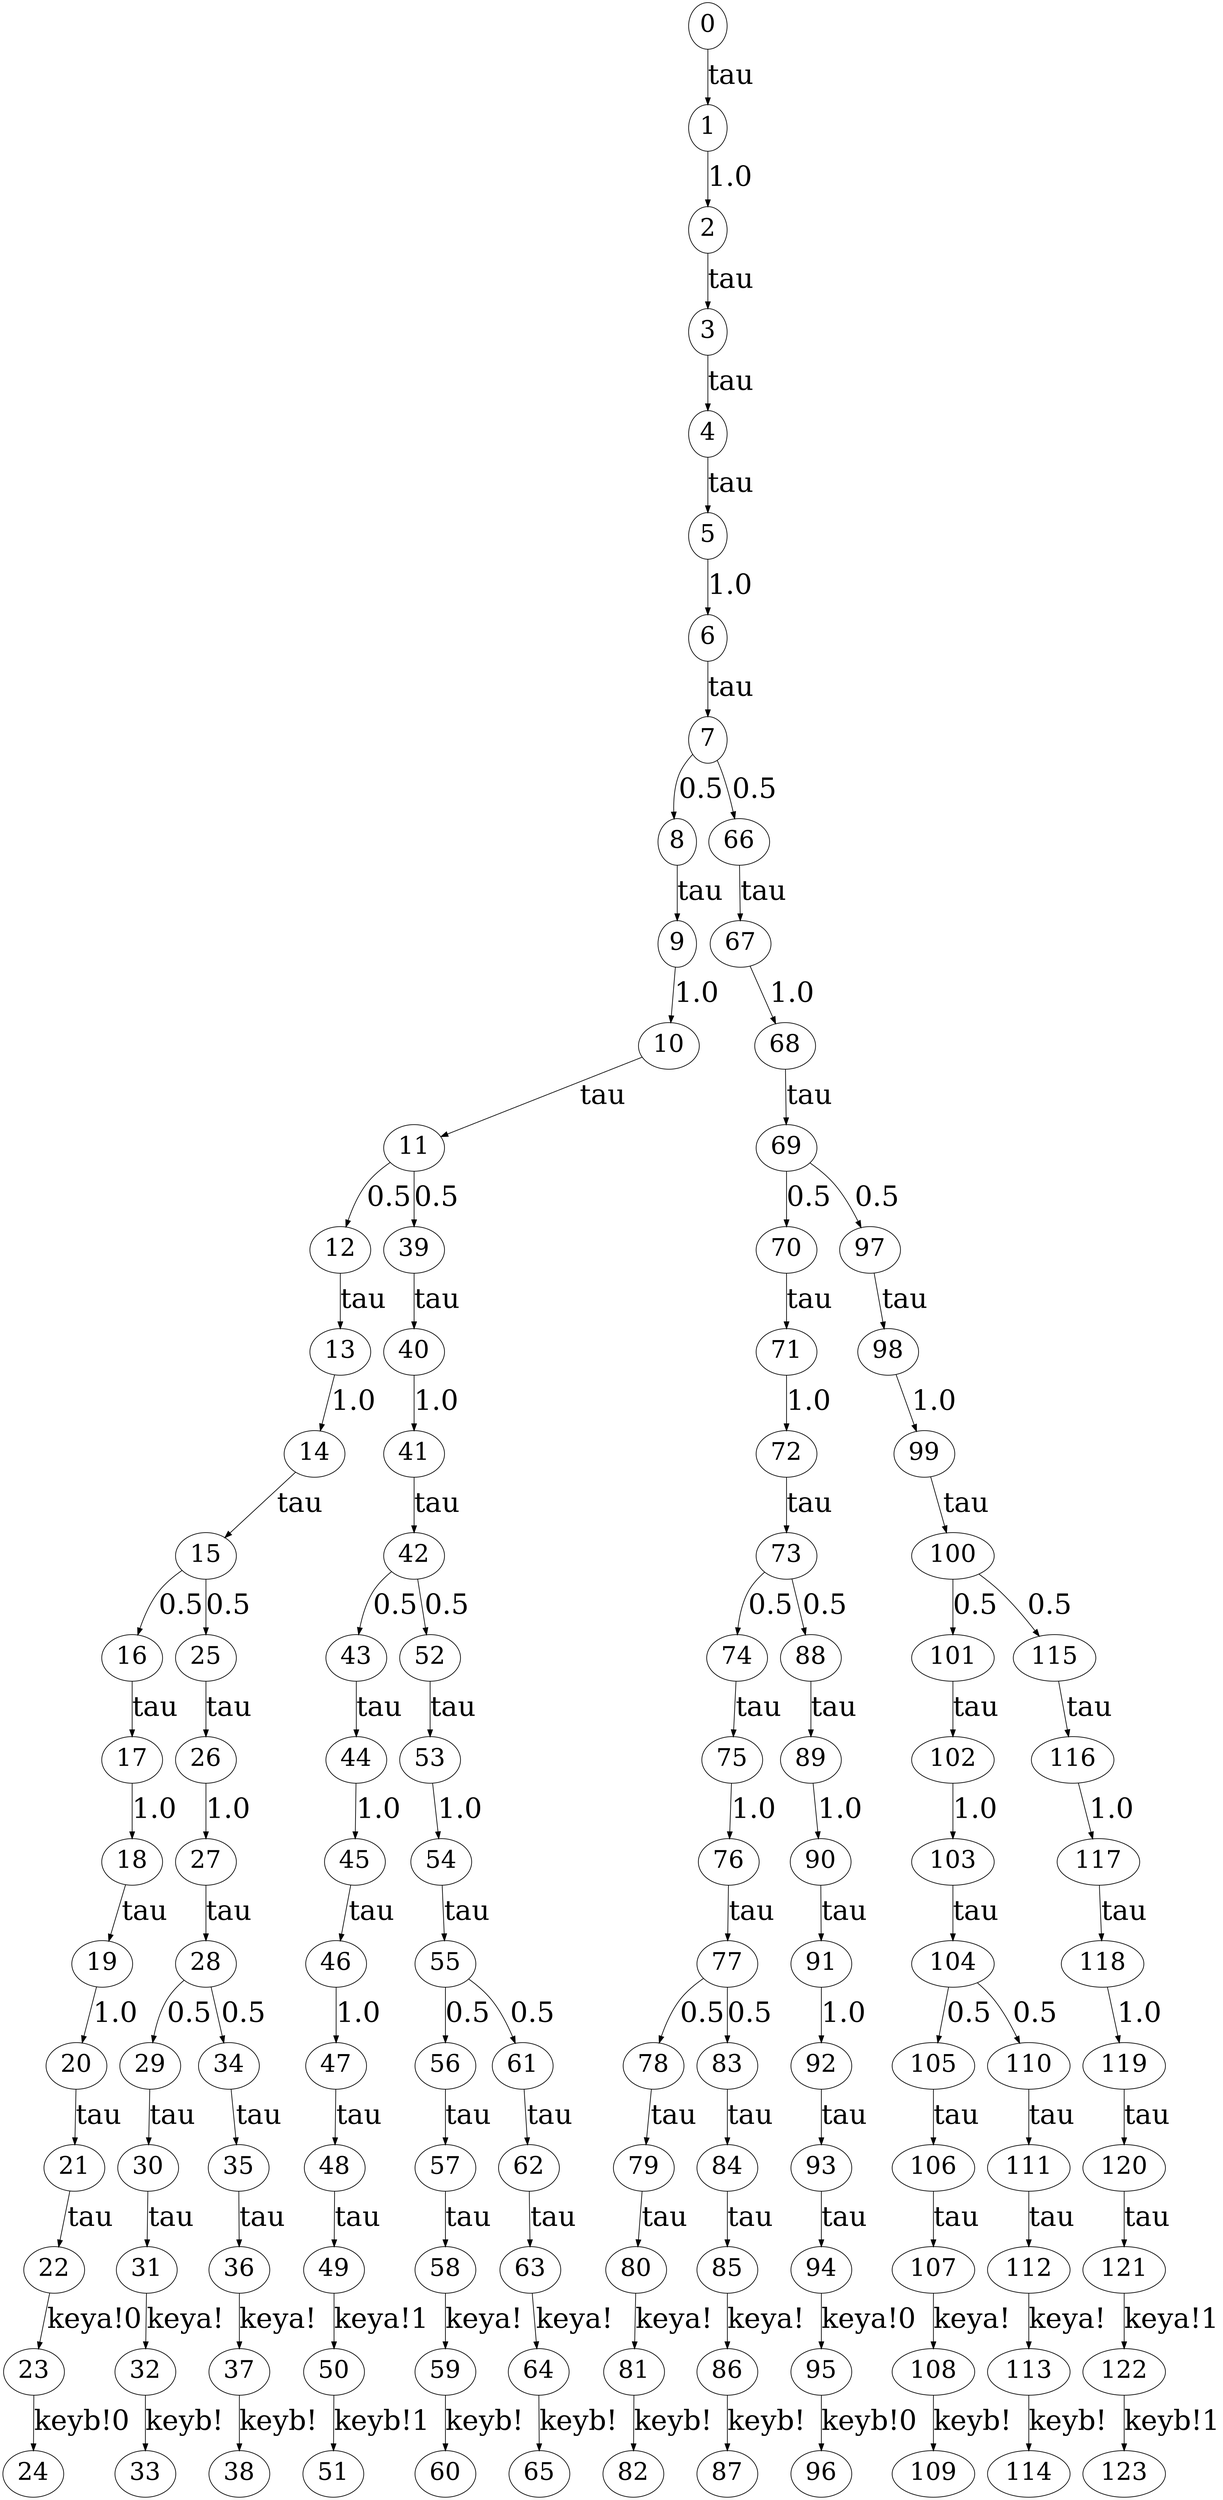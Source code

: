 // The qLTS E91
digraph {
	node [fontsize=35]
	edge [fontsize=40]
	0 -> 1 [label=tau]
	1 -> 2 [label=1.0]
	2 -> 3 [label=tau]
	3 -> 4 [label=tau]
	4 -> 5 [label=tau]
	5 -> 6 [label=1.0]
	6 -> 7 [label=tau]
	7 -> 8 [label=0.5]
	8 -> 9 [label=tau]
	9 -> 10 [label=1.0]
	10 -> 11 [label=tau]
	11 -> 12 [label=0.5]
	12 -> 13 [label=tau]
	13 -> 14 [label=1.0]
	14 -> 15 [label=tau]
	15 -> 16 [label=0.5]
	16 -> 17 [label=tau]
	17 -> 18 [label=1.0]
	18 -> 19 [label=tau]
	19 -> 20 [label=1.0]
	20 -> 21 [label=tau]
	21 -> 22 [label=tau]
	22 -> 23 [label="keya!0"]
	23 -> 24 [label="keyb!0"]
	15 -> 25 [label=0.5]
	25 -> 26 [label=tau]
	26 -> 27 [label=1.0]
	27 -> 28 [label=tau]
	28 -> 29 [label=0.5]
	29 -> 30 [label=tau]
	30 -> 31 [label=tau]
	31 -> 32 [label="keya!"]
	32 -> 33 [label="keyb!"]
	28 -> 34 [label=0.5]
	34 -> 35 [label=tau]
	35 -> 36 [label=tau]
	36 -> 37 [label="keya!"]
	37 -> 38 [label="keyb!"]
	11 -> 39 [label=0.5]
	39 -> 40 [label=tau]
	40 -> 41 [label=1.0]
	41 -> 42 [label=tau]
	42 -> 43 [label=0.5]
	43 -> 44 [label=tau]
	44 -> 45 [label=1.0]
	45 -> 46 [label=tau]
	46 -> 47 [label=1.0]
	47 -> 48 [label=tau]
	48 -> 49 [label=tau]
	49 -> 50 [label="keya!1"]
	50 -> 51 [label="keyb!1"]
	42 -> 52 [label=0.5]
	52 -> 53 [label=tau]
	53 -> 54 [label=1.0]
	54 -> 55 [label=tau]
	55 -> 56 [label=0.5]
	56 -> 57 [label=tau]
	57 -> 58 [label=tau]
	58 -> 59 [label="keya!"]
	59 -> 60 [label="keyb!"]
	55 -> 61 [label=0.5]
	61 -> 62 [label=tau]
	62 -> 63 [label=tau]
	63 -> 64 [label="keya!"]
	64 -> 65 [label="keyb!"]
	7 -> 66 [label=0.5]
	66 -> 67 [label=tau]
	67 -> 68 [label=1.0]
	68 -> 69 [label=tau]
	69 -> 70 [label=0.5]
	70 -> 71 [label=tau]
	71 -> 72 [label=1.0]
	72 -> 73 [label=tau]
	73 -> 74 [label=0.5]
	74 -> 75 [label=tau]
	75 -> 76 [label=1.0]
	76 -> 77 [label=tau]
	77 -> 78 [label=0.5]
	78 -> 79 [label=tau]
	79 -> 80 [label=tau]
	80 -> 81 [label="keya!"]
	81 -> 82 [label="keyb!"]
	77 -> 83 [label=0.5]
	83 -> 84 [label=tau]
	84 -> 85 [label=tau]
	85 -> 86 [label="keya!"]
	86 -> 87 [label="keyb!"]
	73 -> 88 [label=0.5]
	88 -> 89 [label=tau]
	89 -> 90 [label=1.0]
	90 -> 91 [label=tau]
	91 -> 92 [label=1.0]
	92 -> 93 [label=tau]
	93 -> 94 [label=tau]
	94 -> 95 [label="keya!0"]
	95 -> 96 [label="keyb!0"]
	69 -> 97 [label=0.5]
	97 -> 98 [label=tau]
	98 -> 99 [label=1.0]
	99 -> 100 [label=tau]
	100 -> 101 [label=0.5]
	101 -> 102 [label=tau]
	102 -> 103 [label=1.0]
	103 -> 104 [label=tau]
	104 -> 105 [label=0.5]
	105 -> 106 [label=tau]
	106 -> 107 [label=tau]
	107 -> 108 [label="keya!"]
	108 -> 109 [label="keyb!"]
	104 -> 110 [label=0.5]
	110 -> 111 [label=tau]
	111 -> 112 [label=tau]
	112 -> 113 [label="keya!"]
	113 -> 114 [label="keyb!"]
	100 -> 115 [label=0.5]
	115 -> 116 [label=tau]
	116 -> 117 [label=1.0]
	117 -> 118 [label=tau]
	118 -> 119 [label=1.0]
	119 -> 120 [label=tau]
	120 -> 121 [label=tau]
	121 -> 122 [label="keya!1"]
	122 -> 123 [label="keyb!1"]
}
